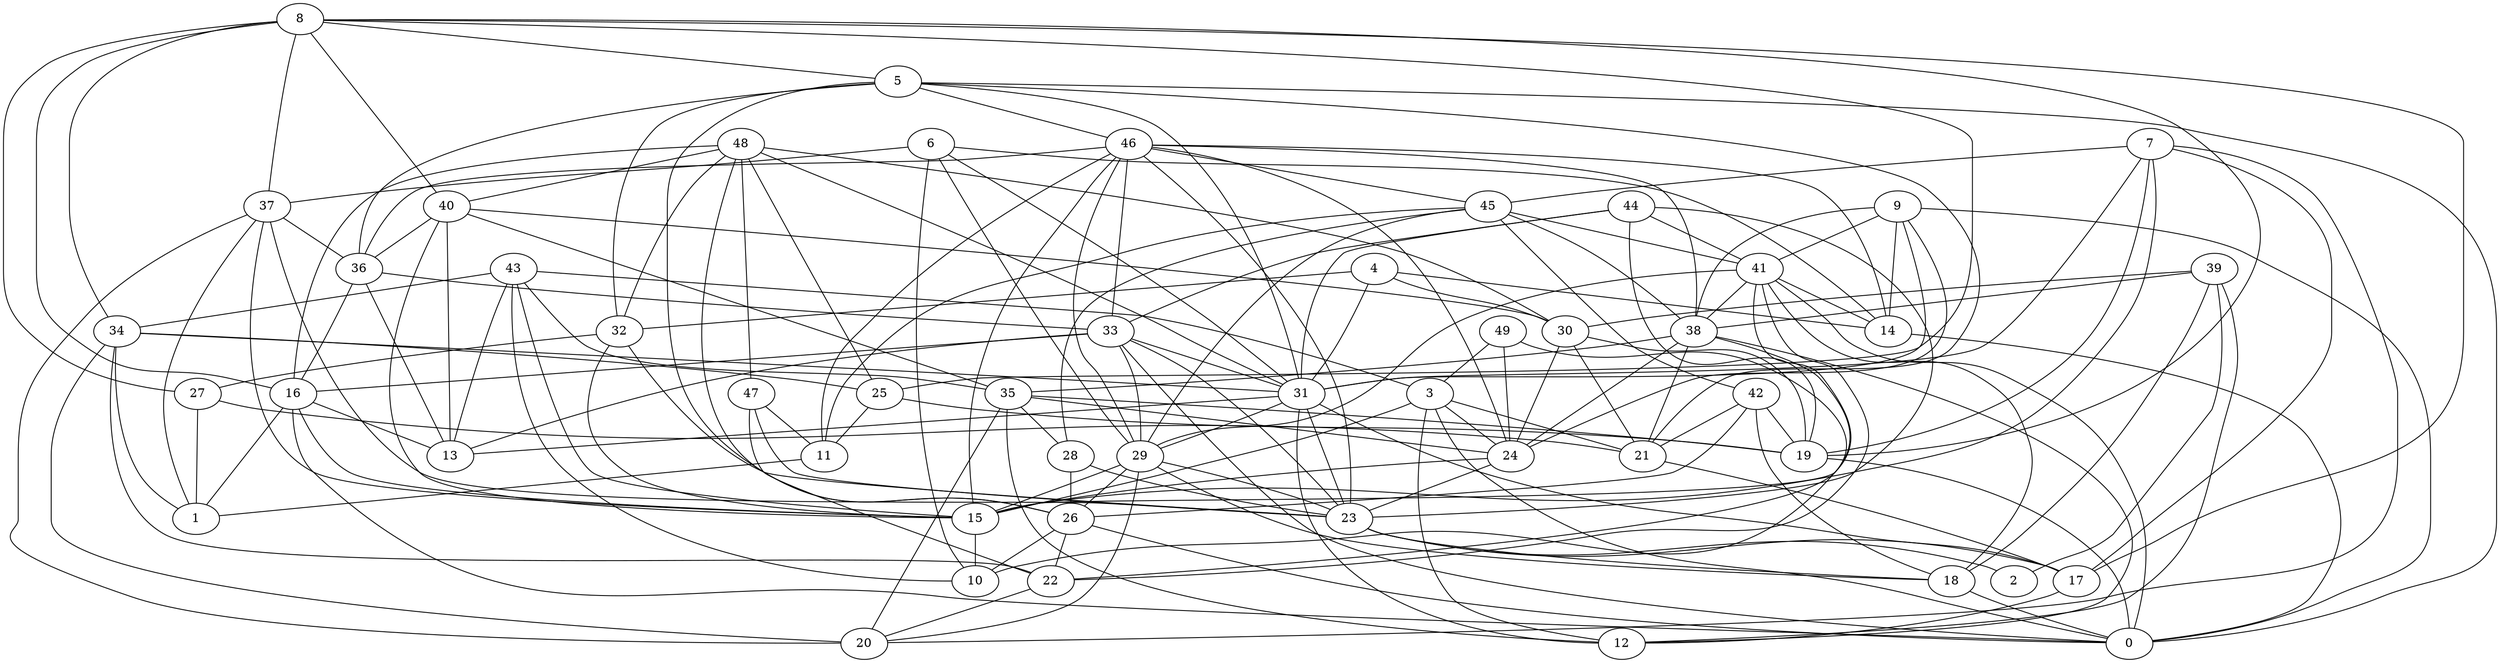 digraph GG_graph {

subgraph G_graph {
edge [color = black]
"48" -> "32" [dir = none]
"48" -> "31" [dir = none]
"48" -> "16" [dir = none]
"48" -> "47" [dir = none]
"34" -> "22" [dir = none]
"34" -> "1" [dir = none]
"14" -> "0" [dir = none]
"4" -> "32" [dir = none]
"4" -> "31" [dir = none]
"4" -> "30" [dir = none]
"9" -> "31" [dir = none]
"9" -> "38" [dir = none]
"9" -> "0" [dir = none]
"9" -> "24" [dir = none]
"38" -> "24" [dir = none]
"37" -> "20" [dir = none]
"37" -> "15" [dir = none]
"37" -> "23" [dir = none]
"37" -> "36" [dir = none]
"37" -> "1" [dir = none]
"33" -> "13" [dir = none]
"33" -> "0" [dir = none]
"33" -> "23" [dir = none]
"15" -> "10" [dir = none]
"46" -> "14" [dir = none]
"46" -> "24" [dir = none]
"46" -> "29" [dir = none]
"46" -> "15" [dir = none]
"18" -> "0" [dir = none]
"16" -> "1" [dir = none]
"16" -> "15" [dir = none]
"47" -> "23" [dir = none]
"47" -> "11" [dir = none]
"27" -> "1" [dir = none]
"27" -> "21" [dir = none]
"35" -> "24" [dir = none]
"35" -> "28" [dir = none]
"35" -> "12" [dir = none]
"43" -> "13" [dir = none]
"43" -> "35" [dir = none]
"36" -> "33" [dir = none]
"36" -> "13" [dir = none]
"22" -> "20" [dir = none]
"29" -> "15" [dir = none]
"29" -> "23" [dir = none]
"29" -> "18" [dir = none]
"29" -> "20" [dir = none]
"29" -> "26" [dir = none]
"31" -> "23" [dir = none]
"31" -> "17" [dir = none]
"40" -> "30" [dir = none]
"44" -> "23" [dir = none]
"44" -> "31" [dir = none]
"8" -> "25" [dir = none]
"8" -> "40" [dir = none]
"8" -> "16" [dir = none]
"8" -> "17" [dir = none]
"39" -> "2" [dir = none]
"39" -> "12" [dir = none]
"39" -> "18" [dir = none]
"5" -> "46" [dir = none]
"5" -> "31" [dir = none]
"5" -> "0" [dir = none]
"5" -> "32" [dir = none]
"5" -> "21" [dir = none]
"32" -> "15" [dir = none]
"26" -> "22" [dir = none]
"26" -> "10" [dir = none]
"7" -> "15" [dir = none]
"7" -> "31" [dir = none]
"28" -> "23" [dir = none]
"28" -> "26" [dir = none]
"41" -> "22" [dir = none]
"41" -> "15" [dir = none]
"41" -> "0" [dir = none]
"41" -> "29" [dir = none]
"19" -> "0" [dir = none]
"42" -> "21" [dir = none]
"42" -> "19" [dir = none]
"49" -> "22" [dir = none]
"49" -> "24" [dir = none]
"25" -> "11" [dir = none]
"25" -> "19" [dir = none]
"24" -> "15" [dir = none]
"24" -> "23" [dir = none]
"21" -> "17" [dir = none]
"23" -> "18" [dir = none]
"23" -> "2" [dir = none]
"6" -> "37" [dir = none]
"6" -> "31" [dir = none]
"30" -> "24" [dir = none]
"30" -> "19" [dir = none]
"3" -> "12" [dir = none]
"3" -> "24" [dir = none]
"3" -> "15" [dir = none]
"45" -> "42" [dir = none]
"45" -> "41" [dir = none]
"45" -> "29" [dir = none]
"41" -> "14" [dir = none]
"7" -> "20" [dir = none]
"40" -> "35" [dir = none]
"33" -> "31" [dir = none]
"33" -> "16" [dir = none]
"45" -> "11" [dir = none]
"38" -> "35" [dir = none]
"30" -> "21" [dir = none]
"46" -> "45" [dir = none]
"45" -> "28" [dir = none]
"34" -> "31" [dir = none]
"7" -> "17" [dir = none]
"46" -> "38" [dir = none]
"8" -> "34" [dir = none]
"8" -> "19" [dir = none]
"48" -> "40" [dir = none]
"7" -> "45" [dir = none]
"42" -> "18" [dir = none]
"45" -> "38" [dir = none]
"46" -> "11" [dir = none]
"33" -> "29" [dir = none]
"32" -> "27" [dir = none]
"44" -> "19" [dir = none]
"46" -> "36" [dir = none]
"40" -> "13" [dir = none]
"34" -> "20" [dir = none]
"8" -> "37" [dir = none]
"39" -> "38" [dir = none]
"31" -> "12" [dir = none]
"4" -> "14" [dir = none]
"36" -> "16" [dir = none]
"16" -> "13" [dir = none]
"34" -> "25" [dir = none]
"31" -> "13" [dir = none]
"6" -> "14" [dir = none]
"41" -> "18" [dir = none]
"8" -> "5" [dir = none]
"39" -> "30" [dir = none]
"44" -> "33" [dir = none]
"7" -> "19" [dir = none]
"17" -> "12" [dir = none]
"5" -> "26" [dir = none]
"6" -> "29" [dir = none]
"49" -> "3" [dir = none]
"44" -> "41" [dir = none]
"38" -> "12" [dir = none]
"9" -> "14" [dir = none]
"38" -> "10" [dir = none]
"41" -> "38" [dir = none]
"11" -> "1" [dir = none]
"38" -> "21" [dir = none]
"48" -> "25" [dir = none]
"31" -> "29" [dir = none]
"40" -> "15" [dir = none]
"23" -> "17" [dir = none]
"40" -> "36" [dir = none]
"8" -> "27" [dir = none]
"35" -> "20" [dir = none]
"9" -> "41" [dir = none]
"48" -> "30" [dir = none]
"26" -> "0" [dir = none]
"42" -> "26" [dir = none]
"6" -> "10" [dir = none]
"48" -> "26" [dir = none]
"43" -> "10" [dir = none]
"3" -> "0" [dir = none]
"35" -> "19" [dir = none]
"46" -> "23" [dir = none]
"16" -> "0" [dir = none]
"32" -> "23" [dir = none]
"43" -> "3" [dir = none]
"47" -> "22" [dir = none]
"5" -> "36" [dir = none]
"43" -> "34" [dir = none]
"3" -> "21" [dir = none]
"43" -> "15" [dir = none]
"46" -> "33" [dir = none]
}

}
